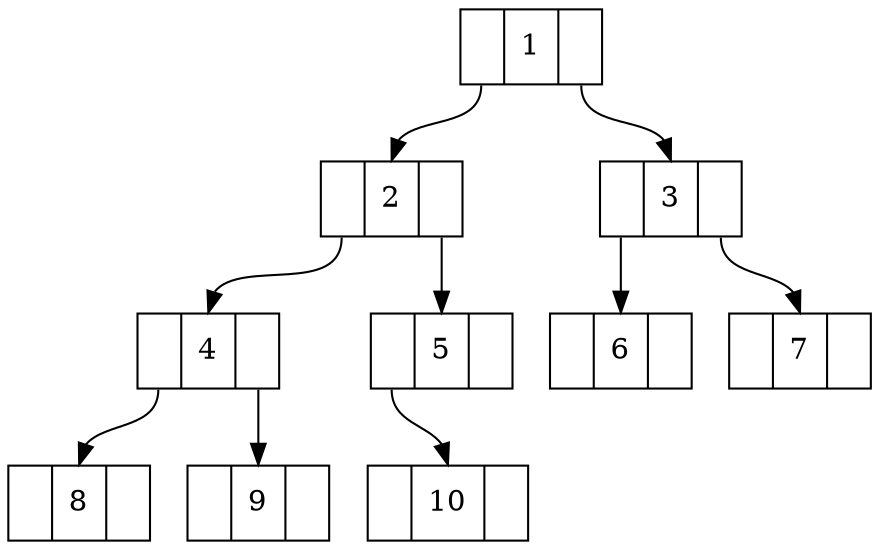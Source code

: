 digraph Heap {
	node [shape=record]

	node0 [label = "<f0> |<f1> 1|<f2> "]
	node0:f0 -> node1:f1
	node0:f2 -> node2:f1
	node1 [label = "<f0> |<f1> 2|<f2> "]
	node1:f0 -> node3:f1
	node1:f2 -> node4:f1
	node2 [label = "<f0> |<f1> 3|<f2> "]
	node2:f0 -> node5:f1
	node2:f2 -> node6:f1
	node3 [label = "<f0> |<f1> 4|<f2> "]
	node3:f0 -> node7:f1
	node3:f2 -> node8:f1
	node4 [label = "<f0> |<f1> 5|<f2> "]
	node4:f0 -> node9:f1
	node5 [label = "<f0> |<f1> 6|<f2> "]
	node6 [label = "<f0> |<f1> 7|<f2> "]
	node7 [label = "<f0> |<f1> 8|<f2> "]
	node8 [label = "<f0> |<f1> 9|<f2> "]
	node9 [label = "<f0> |<f1> 10|<f2> "]
}
